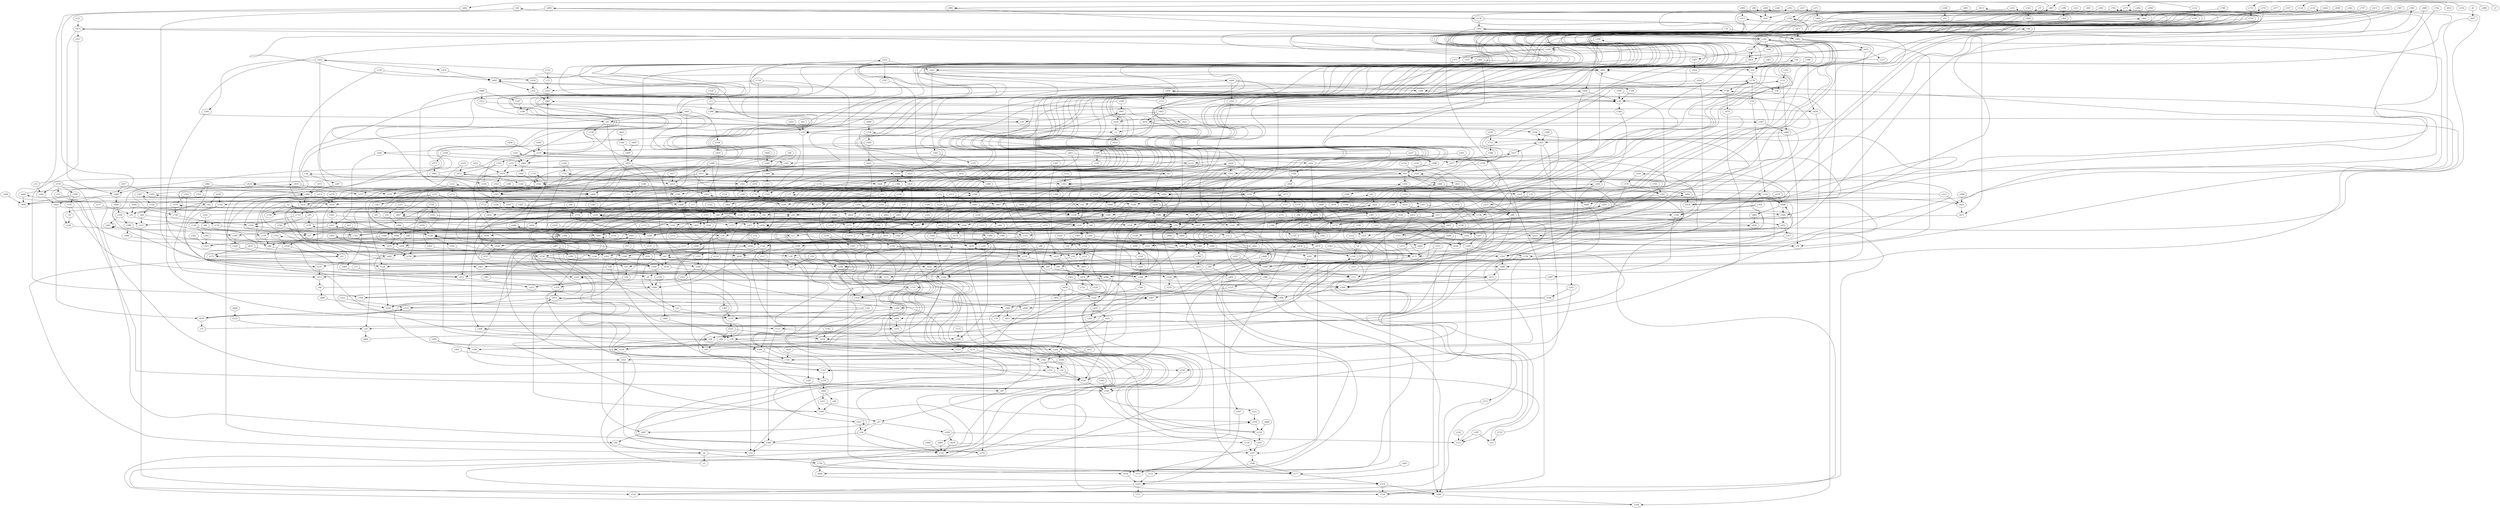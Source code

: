 // Benchmark game 1125 - 750 vertices
// time_bound: 102
// targets: v183
digraph G {
    v0 [name="v0", player=0];
    v1 [name="v1", player=1];
    v2 [name="v2", player=1];
    v3 [name="v3", player=0];
    v4 [name="v4", player=1];
    v5 [name="v5", player=0];
    v6 [name="v6", player=0];
    v7 [name="v7", player=0];
    v8 [name="v8", player=1];
    v9 [name="v9", player=0];
    v10 [name="v10", player=0];
    v11 [name="v11", player=0];
    v12 [name="v12", player=0];
    v13 [name="v13", player=0];
    v14 [name="v14", player=0];
    v15 [name="v15", player=0];
    v16 [name="v16", player=1];
    v17 [name="v17", player=0];
    v18 [name="v18", player=1];
    v19 [name="v19", player=1];
    v20 [name="v20", player=1];
    v21 [name="v21", player=0];
    v22 [name="v22", player=1];
    v23 [name="v23", player=0];
    v24 [name="v24", player=1];
    v25 [name="v25", player=1];
    v26 [name="v26", player=1];
    v27 [name="v27", player=0];
    v28 [name="v28", player=1];
    v29 [name="v29", player=0];
    v30 [name="v30", player=0];
    v31 [name="v31", player=1];
    v32 [name="v32", player=1];
    v33 [name="v33", player=0];
    v34 [name="v34", player=0];
    v35 [name="v35", player=0];
    v36 [name="v36", player=0];
    v37 [name="v37", player=1];
    v38 [name="v38", player=1];
    v39 [name="v39", player=0];
    v40 [name="v40", player=1];
    v41 [name="v41", player=0];
    v42 [name="v42", player=1];
    v43 [name="v43", player=1];
    v44 [name="v44", player=1];
    v45 [name="v45", player=1];
    v46 [name="v46", player=0];
    v47 [name="v47", player=1];
    v48 [name="v48", player=0];
    v49 [name="v49", player=0];
    v50 [name="v50", player=0];
    v51 [name="v51", player=1];
    v52 [name="v52", player=0];
    v53 [name="v53", player=0];
    v54 [name="v54", player=1];
    v55 [name="v55", player=0];
    v56 [name="v56", player=1];
    v57 [name="v57", player=0];
    v58 [name="v58", player=1];
    v59 [name="v59", player=1];
    v60 [name="v60", player=0];
    v61 [name="v61", player=0];
    v62 [name="v62", player=1];
    v63 [name="v63", player=1];
    v64 [name="v64", player=1];
    v65 [name="v65", player=0];
    v66 [name="v66", player=0];
    v67 [name="v67", player=0];
    v68 [name="v68", player=1];
    v69 [name="v69", player=1];
    v70 [name="v70", player=0];
    v71 [name="v71", player=0];
    v72 [name="v72", player=1];
    v73 [name="v73", player=1];
    v74 [name="v74", player=1];
    v75 [name="v75", player=0];
    v76 [name="v76", player=1];
    v77 [name="v77", player=0];
    v78 [name="v78", player=1];
    v79 [name="v79", player=1];
    v80 [name="v80", player=1];
    v81 [name="v81", player=1];
    v82 [name="v82", player=0];
    v83 [name="v83", player=0];
    v84 [name="v84", player=0];
    v85 [name="v85", player=0];
    v86 [name="v86", player=1];
    v87 [name="v87", player=1];
    v88 [name="v88", player=0];
    v89 [name="v89", player=0];
    v90 [name="v90", player=1];
    v91 [name="v91", player=0];
    v92 [name="v92", player=0];
    v93 [name="v93", player=1];
    v94 [name="v94", player=1];
    v95 [name="v95", player=1];
    v96 [name="v96", player=1];
    v97 [name="v97", player=0];
    v98 [name="v98", player=1];
    v99 [name="v99", player=0];
    v100 [name="v100", player=0];
    v101 [name="v101", player=0];
    v102 [name="v102", player=0];
    v103 [name="v103", player=1];
    v104 [name="v104", player=1];
    v105 [name="v105", player=0];
    v106 [name="v106", player=0];
    v107 [name="v107", player=0];
    v108 [name="v108", player=1];
    v109 [name="v109", player=0];
    v110 [name="v110", player=0];
    v111 [name="v111", player=0];
    v112 [name="v112", player=0];
    v113 [name="v113", player=1];
    v114 [name="v114", player=1];
    v115 [name="v115", player=0];
    v116 [name="v116", player=0];
    v117 [name="v117", player=0];
    v118 [name="v118", player=1];
    v119 [name="v119", player=1];
    v120 [name="v120", player=1];
    v121 [name="v121", player=0];
    v122 [name="v122", player=1];
    v123 [name="v123", player=1];
    v124 [name="v124", player=1];
    v125 [name="v125", player=0];
    v126 [name="v126", player=1];
    v127 [name="v127", player=0];
    v128 [name="v128", player=0];
    v129 [name="v129", player=0];
    v130 [name="v130", player=1];
    v131 [name="v131", player=1];
    v132 [name="v132", player=1];
    v133 [name="v133", player=0];
    v134 [name="v134", player=1];
    v135 [name="v135", player=1];
    v136 [name="v136", player=0];
    v137 [name="v137", player=1];
    v138 [name="v138", player=1];
    v139 [name="v139", player=0];
    v140 [name="v140", player=1];
    v141 [name="v141", player=0];
    v142 [name="v142", player=0];
    v143 [name="v143", player=0];
    v144 [name="v144", player=1];
    v145 [name="v145", player=0];
    v146 [name="v146", player=0];
    v147 [name="v147", player=1];
    v148 [name="v148", player=1];
    v149 [name="v149", player=0];
    v150 [name="v150", player=0];
    v151 [name="v151", player=0];
    v152 [name="v152", player=0];
    v153 [name="v153", player=0];
    v154 [name="v154", player=0];
    v155 [name="v155", player=1];
    v156 [name="v156", player=0];
    v157 [name="v157", player=0];
    v158 [name="v158", player=0];
    v159 [name="v159", player=1];
    v160 [name="v160", player=0];
    v161 [name="v161", player=0];
    v162 [name="v162", player=1];
    v163 [name="v163", player=0];
    v164 [name="v164", player=0];
    v165 [name="v165", player=1];
    v166 [name="v166", player=0];
    v167 [name="v167", player=0];
    v168 [name="v168", player=0];
    v169 [name="v169", player=0];
    v170 [name="v170", player=0];
    v171 [name="v171", player=1];
    v172 [name="v172", player=0];
    v173 [name="v173", player=0];
    v174 [name="v174", player=1];
    v175 [name="v175", player=0];
    v176 [name="v176", player=1];
    v177 [name="v177", player=1];
    v178 [name="v178", player=1];
    v179 [name="v179", player=1];
    v180 [name="v180", player=1];
    v181 [name="v181", player=1];
    v182 [name="v182", player=0];
    v183 [name="v183", player=1, target=1];
    v184 [name="v184", player=1];
    v185 [name="v185", player=1];
    v186 [name="v186", player=1];
    v187 [name="v187", player=1];
    v188 [name="v188", player=1];
    v189 [name="v189", player=1];
    v190 [name="v190", player=1];
    v191 [name="v191", player=1];
    v192 [name="v192", player=0];
    v193 [name="v193", player=0];
    v194 [name="v194", player=0];
    v195 [name="v195", player=1];
    v196 [name="v196", player=0];
    v197 [name="v197", player=0];
    v198 [name="v198", player=1];
    v199 [name="v199", player=1];
    v200 [name="v200", player=0];
    v201 [name="v201", player=0];
    v202 [name="v202", player=0];
    v203 [name="v203", player=1];
    v204 [name="v204", player=1];
    v205 [name="v205", player=0];
    v206 [name="v206", player=0];
    v207 [name="v207", player=0];
    v208 [name="v208", player=1];
    v209 [name="v209", player=1];
    v210 [name="v210", player=0];
    v211 [name="v211", player=0];
    v212 [name="v212", player=0];
    v213 [name="v213", player=0];
    v214 [name="v214", player=0];
    v215 [name="v215", player=1];
    v216 [name="v216", player=1];
    v217 [name="v217", player=1];
    v218 [name="v218", player=0];
    v219 [name="v219", player=1];
    v220 [name="v220", player=0];
    v221 [name="v221", player=0];
    v222 [name="v222", player=1];
    v223 [name="v223", player=1];
    v224 [name="v224", player=1];
    v225 [name="v225", player=1];
    v226 [name="v226", player=1];
    v227 [name="v227", player=0];
    v228 [name="v228", player=0];
    v229 [name="v229", player=0];
    v230 [name="v230", player=0];
    v231 [name="v231", player=1];
    v232 [name="v232", player=1];
    v233 [name="v233", player=0];
    v234 [name="v234", player=0];
    v235 [name="v235", player=1];
    v236 [name="v236", player=1];
    v237 [name="v237", player=1];
    v238 [name="v238", player=1];
    v239 [name="v239", player=1];
    v240 [name="v240", player=1];
    v241 [name="v241", player=0];
    v242 [name="v242", player=1];
    v243 [name="v243", player=1];
    v244 [name="v244", player=1];
    v245 [name="v245", player=0];
    v246 [name="v246", player=1];
    v247 [name="v247", player=0];
    v248 [name="v248", player=0];
    v249 [name="v249", player=1];
    v250 [name="v250", player=1];
    v251 [name="v251", player=0];
    v252 [name="v252", player=0];
    v253 [name="v253", player=1];
    v254 [name="v254", player=1];
    v255 [name="v255", player=1];
    v256 [name="v256", player=0];
    v257 [name="v257", player=1];
    v258 [name="v258", player=1];
    v259 [name="v259", player=1];
    v260 [name="v260", player=0];
    v261 [name="v261", player=0];
    v262 [name="v262", player=0];
    v263 [name="v263", player=0];
    v264 [name="v264", player=0];
    v265 [name="v265", player=1];
    v266 [name="v266", player=1];
    v267 [name="v267", player=1];
    v268 [name="v268", player=0];
    v269 [name="v269", player=1];
    v270 [name="v270", player=0];
    v271 [name="v271", player=1];
    v272 [name="v272", player=0];
    v273 [name="v273", player=0];
    v274 [name="v274", player=1];
    v275 [name="v275", player=1];
    v276 [name="v276", player=1];
    v277 [name="v277", player=1];
    v278 [name="v278", player=1];
    v279 [name="v279", player=0];
    v280 [name="v280", player=1];
    v281 [name="v281", player=1];
    v282 [name="v282", player=0];
    v283 [name="v283", player=0];
    v284 [name="v284", player=1];
    v285 [name="v285", player=0];
    v286 [name="v286", player=0];
    v287 [name="v287", player=1];
    v288 [name="v288", player=0];
    v289 [name="v289", player=1];
    v290 [name="v290", player=1];
    v291 [name="v291", player=0];
    v292 [name="v292", player=1];
    v293 [name="v293", player=1];
    v294 [name="v294", player=1];
    v295 [name="v295", player=1];
    v296 [name="v296", player=1];
    v297 [name="v297", player=0];
    v298 [name="v298", player=0];
    v299 [name="v299", player=0];
    v300 [name="v300", player=1];
    v301 [name="v301", player=0];
    v302 [name="v302", player=1];
    v303 [name="v303", player=0];
    v304 [name="v304", player=1];
    v305 [name="v305", player=0];
    v306 [name="v306", player=1];
    v307 [name="v307", player=0];
    v308 [name="v308", player=1];
    v309 [name="v309", player=0];
    v310 [name="v310", player=1];
    v311 [name="v311", player=0];
    v312 [name="v312", player=1];
    v313 [name="v313", player=0];
    v314 [name="v314", player=0];
    v315 [name="v315", player=1];
    v316 [name="v316", player=1];
    v317 [name="v317", player=1];
    v318 [name="v318", player=1];
    v319 [name="v319", player=0];
    v320 [name="v320", player=0];
    v321 [name="v321", player=1];
    v322 [name="v322", player=0];
    v323 [name="v323", player=1];
    v324 [name="v324", player=0];
    v325 [name="v325", player=1];
    v326 [name="v326", player=1];
    v327 [name="v327", player=1];
    v328 [name="v328", player=0];
    v329 [name="v329", player=0];
    v330 [name="v330", player=0];
    v331 [name="v331", player=0];
    v332 [name="v332", player=1];
    v333 [name="v333", player=1];
    v334 [name="v334", player=1];
    v335 [name="v335", player=0];
    v336 [name="v336", player=1];
    v337 [name="v337", player=0];
    v338 [name="v338", player=0];
    v339 [name="v339", player=1];
    v340 [name="v340", player=0];
    v341 [name="v341", player=0];
    v342 [name="v342", player=1];
    v343 [name="v343", player=1];
    v344 [name="v344", player=0];
    v345 [name="v345", player=1];
    v346 [name="v346", player=1];
    v347 [name="v347", player=0];
    v348 [name="v348", player=1];
    v349 [name="v349", player=1];
    v350 [name="v350", player=1];
    v351 [name="v351", player=0];
    v352 [name="v352", player=1];
    v353 [name="v353", player=0];
    v354 [name="v354", player=0];
    v355 [name="v355", player=0];
    v356 [name="v356", player=0];
    v357 [name="v357", player=0];
    v358 [name="v358", player=0];
    v359 [name="v359", player=0];
    v360 [name="v360", player=0];
    v361 [name="v361", player=0];
    v362 [name="v362", player=0];
    v363 [name="v363", player=1];
    v364 [name="v364", player=1];
    v365 [name="v365", player=1];
    v366 [name="v366", player=0];
    v367 [name="v367", player=0];
    v368 [name="v368", player=0];
    v369 [name="v369", player=0];
    v370 [name="v370", player=1];
    v371 [name="v371", player=1];
    v372 [name="v372", player=0];
    v373 [name="v373", player=1];
    v374 [name="v374", player=0];
    v375 [name="v375", player=0];
    v376 [name="v376", player=1];
    v377 [name="v377", player=1];
    v378 [name="v378", player=1];
    v379 [name="v379", player=0];
    v380 [name="v380", player=1];
    v381 [name="v381", player=0];
    v382 [name="v382", player=1];
    v383 [name="v383", player=1];
    v384 [name="v384", player=1];
    v385 [name="v385", player=0];
    v386 [name="v386", player=0];
    v387 [name="v387", player=0];
    v388 [name="v388", player=1];
    v389 [name="v389", player=0];
    v390 [name="v390", player=1];
    v391 [name="v391", player=1];
    v392 [name="v392", player=0];
    v393 [name="v393", player=0];
    v394 [name="v394", player=1];
    v395 [name="v395", player=1];
    v396 [name="v396", player=0];
    v397 [name="v397", player=1];
    v398 [name="v398", player=0];
    v399 [name="v399", player=0];
    v400 [name="v400", player=0];
    v401 [name="v401", player=0];
    v402 [name="v402", player=1];
    v403 [name="v403", player=0];
    v404 [name="v404", player=0];
    v405 [name="v405", player=1];
    v406 [name="v406", player=1];
    v407 [name="v407", player=1];
    v408 [name="v408", player=0];
    v409 [name="v409", player=0];
    v410 [name="v410", player=0];
    v411 [name="v411", player=0];
    v412 [name="v412", player=1];
    v413 [name="v413", player=1];
    v414 [name="v414", player=0];
    v415 [name="v415", player=1];
    v416 [name="v416", player=1];
    v417 [name="v417", player=0];
    v418 [name="v418", player=0];
    v419 [name="v419", player=1];
    v420 [name="v420", player=1];
    v421 [name="v421", player=0];
    v422 [name="v422", player=0];
    v423 [name="v423", player=0];
    v424 [name="v424", player=1];
    v425 [name="v425", player=1];
    v426 [name="v426", player=0];
    v427 [name="v427", player=0];
    v428 [name="v428", player=0];
    v429 [name="v429", player=0];
    v430 [name="v430", player=0];
    v431 [name="v431", player=0];
    v432 [name="v432", player=1];
    v433 [name="v433", player=0];
    v434 [name="v434", player=0];
    v435 [name="v435", player=0];
    v436 [name="v436", player=1];
    v437 [name="v437", player=1];
    v438 [name="v438", player=1];
    v439 [name="v439", player=0];
    v440 [name="v440", player=1];
    v441 [name="v441", player=0];
    v442 [name="v442", player=0];
    v443 [name="v443", player=1];
    v444 [name="v444", player=0];
    v445 [name="v445", player=1];
    v446 [name="v446", player=0];
    v447 [name="v447", player=0];
    v448 [name="v448", player=0];
    v449 [name="v449", player=1];
    v450 [name="v450", player=1];
    v451 [name="v451", player=1];
    v452 [name="v452", player=1];
    v453 [name="v453", player=0];
    v454 [name="v454", player=1];
    v455 [name="v455", player=0];
    v456 [name="v456", player=0];
    v457 [name="v457", player=0];
    v458 [name="v458", player=0];
    v459 [name="v459", player=1];
    v460 [name="v460", player=0];
    v461 [name="v461", player=1];
    v462 [name="v462", player=1];
    v463 [name="v463", player=0];
    v464 [name="v464", player=0];
    v465 [name="v465", player=1];
    v466 [name="v466", player=0];
    v467 [name="v467", player=0];
    v468 [name="v468", player=1];
    v469 [name="v469", player=1];
    v470 [name="v470", player=0];
    v471 [name="v471", player=1];
    v472 [name="v472", player=1];
    v473 [name="v473", player=1];
    v474 [name="v474", player=0];
    v475 [name="v475", player=1];
    v476 [name="v476", player=1];
    v477 [name="v477", player=1];
    v478 [name="v478", player=1];
    v479 [name="v479", player=0];
    v480 [name="v480", player=0];
    v481 [name="v481", player=1];
    v482 [name="v482", player=1];
    v483 [name="v483", player=0];
    v484 [name="v484", player=0];
    v485 [name="v485", player=0];
    v486 [name="v486", player=1];
    v487 [name="v487", player=0];
    v488 [name="v488", player=1];
    v489 [name="v489", player=1];
    v490 [name="v490", player=0];
    v491 [name="v491", player=0];
    v492 [name="v492", player=1];
    v493 [name="v493", player=1];
    v494 [name="v494", player=1];
    v495 [name="v495", player=0];
    v496 [name="v496", player=0];
    v497 [name="v497", player=0];
    v498 [name="v498", player=0];
    v499 [name="v499", player=1];
    v500 [name="v500", player=0];
    v501 [name="v501", player=0];
    v502 [name="v502", player=0];
    v503 [name="v503", player=0];
    v504 [name="v504", player=0];
    v505 [name="v505", player=0];
    v506 [name="v506", player=0];
    v507 [name="v507", player=0];
    v508 [name="v508", player=0];
    v509 [name="v509", player=0];
    v510 [name="v510", player=1];
    v511 [name="v511", player=0];
    v512 [name="v512", player=1];
    v513 [name="v513", player=0];
    v514 [name="v514", player=1];
    v515 [name="v515", player=1];
    v516 [name="v516", player=1];
    v517 [name="v517", player=1];
    v518 [name="v518", player=1];
    v519 [name="v519", player=0];
    v520 [name="v520", player=0];
    v521 [name="v521", player=0];
    v522 [name="v522", player=1];
    v523 [name="v523", player=1];
    v524 [name="v524", player=1];
    v525 [name="v525", player=0];
    v526 [name="v526", player=0];
    v527 [name="v527", player=1];
    v528 [name="v528", player=1];
    v529 [name="v529", player=1];
    v530 [name="v530", player=0];
    v531 [name="v531", player=0];
    v532 [name="v532", player=1];
    v533 [name="v533", player=1];
    v534 [name="v534", player=0];
    v535 [name="v535", player=1];
    v536 [name="v536", player=1];
    v537 [name="v537", player=0];
    v538 [name="v538", player=1];
    v539 [name="v539", player=0];
    v540 [name="v540", player=0];
    v541 [name="v541", player=0];
    v542 [name="v542", player=0];
    v543 [name="v543", player=1];
    v544 [name="v544", player=1];
    v545 [name="v545", player=1];
    v546 [name="v546", player=1];
    v547 [name="v547", player=1];
    v548 [name="v548", player=1];
    v549 [name="v549", player=1];
    v550 [name="v550", player=0];
    v551 [name="v551", player=0];
    v552 [name="v552", player=0];
    v553 [name="v553", player=0];
    v554 [name="v554", player=1];
    v555 [name="v555", player=0];
    v556 [name="v556", player=0];
    v557 [name="v557", player=1];
    v558 [name="v558", player=1];
    v559 [name="v559", player=1];
    v560 [name="v560", player=1];
    v561 [name="v561", player=1];
    v562 [name="v562", player=0];
    v563 [name="v563", player=1];
    v564 [name="v564", player=0];
    v565 [name="v565", player=1];
    v566 [name="v566", player=0];
    v567 [name="v567", player=1];
    v568 [name="v568", player=1];
    v569 [name="v569", player=1];
    v570 [name="v570", player=0];
    v571 [name="v571", player=1];
    v572 [name="v572", player=0];
    v573 [name="v573", player=1];
    v574 [name="v574", player=0];
    v575 [name="v575", player=1];
    v576 [name="v576", player=1];
    v577 [name="v577", player=0];
    v578 [name="v578", player=1];
    v579 [name="v579", player=0];
    v580 [name="v580", player=1];
    v581 [name="v581", player=0];
    v582 [name="v582", player=0];
    v583 [name="v583", player=0];
    v584 [name="v584", player=1];
    v585 [name="v585", player=1];
    v586 [name="v586", player=1];
    v587 [name="v587", player=1];
    v588 [name="v588", player=0];
    v589 [name="v589", player=1];
    v590 [name="v590", player=0];
    v591 [name="v591", player=1];
    v592 [name="v592", player=1];
    v593 [name="v593", player=0];
    v594 [name="v594", player=1];
    v595 [name="v595", player=1];
    v596 [name="v596", player=1];
    v597 [name="v597", player=1];
    v598 [name="v598", player=0];
    v599 [name="v599", player=0];
    v600 [name="v600", player=1];
    v601 [name="v601", player=1];
    v602 [name="v602", player=0];
    v603 [name="v603", player=0];
    v604 [name="v604", player=1];
    v605 [name="v605", player=0];
    v606 [name="v606", player=1];
    v607 [name="v607", player=0];
    v608 [name="v608", player=1];
    v609 [name="v609", player=1];
    v610 [name="v610", player=1];
    v611 [name="v611", player=0];
    v612 [name="v612", player=0];
    v613 [name="v613", player=1];
    v614 [name="v614", player=1];
    v615 [name="v615", player=1];
    v616 [name="v616", player=0];
    v617 [name="v617", player=1];
    v618 [name="v618", player=1];
    v619 [name="v619", player=0];
    v620 [name="v620", player=0];
    v621 [name="v621", player=0];
    v622 [name="v622", player=1];
    v623 [name="v623", player=0];
    v624 [name="v624", player=1];
    v625 [name="v625", player=0];
    v626 [name="v626", player=0];
    v627 [name="v627", player=1];
    v628 [name="v628", player=0];
    v629 [name="v629", player=1];
    v630 [name="v630", player=1];
    v631 [name="v631", player=1];
    v632 [name="v632", player=1];
    v633 [name="v633", player=0];
    v634 [name="v634", player=1];
    v635 [name="v635", player=1];
    v636 [name="v636", player=1];
    v637 [name="v637", player=0];
    v638 [name="v638", player=1];
    v639 [name="v639", player=0];
    v640 [name="v640", player=1];
    v641 [name="v641", player=0];
    v642 [name="v642", player=1];
    v643 [name="v643", player=1];
    v644 [name="v644", player=1];
    v645 [name="v645", player=0];
    v646 [name="v646", player=1];
    v647 [name="v647", player=1];
    v648 [name="v648", player=1];
    v649 [name="v649", player=1];
    v650 [name="v650", player=0];
    v651 [name="v651", player=1];
    v652 [name="v652", player=1];
    v653 [name="v653", player=0];
    v654 [name="v654", player=0];
    v655 [name="v655", player=1];
    v656 [name="v656", player=1];
    v657 [name="v657", player=1];
    v658 [name="v658", player=1];
    v659 [name="v659", player=0];
    v660 [name="v660", player=0];
    v661 [name="v661", player=1];
    v662 [name="v662", player=0];
    v663 [name="v663", player=0];
    v664 [name="v664", player=0];
    v665 [name="v665", player=0];
    v666 [name="v666", player=1];
    v667 [name="v667", player=1];
    v668 [name="v668", player=1];
    v669 [name="v669", player=1];
    v670 [name="v670", player=0];
    v671 [name="v671", player=1];
    v672 [name="v672", player=0];
    v673 [name="v673", player=0];
    v674 [name="v674", player=1];
    v675 [name="v675", player=0];
    v676 [name="v676", player=0];
    v677 [name="v677", player=0];
    v678 [name="v678", player=1];
    v679 [name="v679", player=1];
    v680 [name="v680", player=0];
    v681 [name="v681", player=0];
    v682 [name="v682", player=0];
    v683 [name="v683", player=0];
    v684 [name="v684", player=0];
    v685 [name="v685", player=0];
    v686 [name="v686", player=1];
    v687 [name="v687", player=0];
    v688 [name="v688", player=0];
    v689 [name="v689", player=1];
    v690 [name="v690", player=0];
    v691 [name="v691", player=0];
    v692 [name="v692", player=0];
    v693 [name="v693", player=1];
    v694 [name="v694", player=1];
    v695 [name="v695", player=1];
    v696 [name="v696", player=1];
    v697 [name="v697", player=1];
    v698 [name="v698", player=1];
    v699 [name="v699", player=1];
    v700 [name="v700", player=1];
    v701 [name="v701", player=0];
    v702 [name="v702", player=0];
    v703 [name="v703", player=1];
    v704 [name="v704", player=1];
    v705 [name="v705", player=0];
    v706 [name="v706", player=1];
    v707 [name="v707", player=1];
    v708 [name="v708", player=0];
    v709 [name="v709", player=1];
    v710 [name="v710", player=0];
    v711 [name="v711", player=0];
    v712 [name="v712", player=1];
    v713 [name="v713", player=1];
    v714 [name="v714", player=0];
    v715 [name="v715", player=0];
    v716 [name="v716", player=1];
    v717 [name="v717", player=0];
    v718 [name="v718", player=0];
    v719 [name="v719", player=1];
    v720 [name="v720", player=1];
    v721 [name="v721", player=0];
    v722 [name="v722", player=0];
    v723 [name="v723", player=1];
    v724 [name="v724", player=0];
    v725 [name="v725", player=1];
    v726 [name="v726", player=0];
    v727 [name="v727", player=1];
    v728 [name="v728", player=0];
    v729 [name="v729", player=0];
    v730 [name="v730", player=1];
    v731 [name="v731", player=1];
    v732 [name="v732", player=1];
    v733 [name="v733", player=1];
    v734 [name="v734", player=1];
    v735 [name="v735", player=1];
    v736 [name="v736", player=0];
    v737 [name="v737", player=0];
    v738 [name="v738", player=1];
    v739 [name="v739", player=1];
    v740 [name="v740", player=0];
    v741 [name="v741", player=0];
    v742 [name="v742", player=1];
    v743 [name="v743", player=0];
    v744 [name="v744", player=0];
    v745 [name="v745", player=1];
    v746 [name="v746", player=1];
    v747 [name="v747", player=1];
    v748 [name="v748", player=0];
    v749 [name="v749", player=1];

    v0 -> v5;
    v1 -> v472 [constraint="t >= 3"];
    v2 -> v724;
    v3 -> v414;
    v4 -> v338;
    v5 -> v56 [constraint="t mod 3 == 0"];
    v6 -> v437;
    v7 -> v114 [constraint="t mod 3 == 2"];
    v8 -> v508;
    v9 -> v234;
    v10 -> v664;
    v11 -> v521 [constraint="t >= 4"];
    v12 -> v510;
    v13 -> v457;
    v14 -> v700 [constraint="t >= 1"];
    v15 -> v54 [constraint="t mod 5 == 2"];
    v16 -> v208 [constraint="t >= 4"];
    v17 -> v89;
    v18 -> v547;
    v19 -> v193;
    v20 -> v178;
    v21 -> v26;
    v22 -> v112 [constraint="t mod 5 == 3"];
    v23 -> v309 [constraint="t >= 2"];
    v24 -> v459 [constraint="t >= 2"];
    v25 -> v442;
    v26 -> v318;
    v27 -> v628;
    v28 -> v211;
    v29 -> v145;
    v30 -> v244;
    v31 -> v227 [constraint="t < 15"];
    v32 -> v206 [constraint="t < 10"];
    v33 -> v605 [constraint="t < 15"];
    v34 -> v30;
    v35 -> v182 [constraint="t >= 5"];
    v36 -> v490;
    v37 -> v472 [constraint="t < 11"];
    v38 -> v287;
    v39 -> v60;
    v40 -> v569;
    v41 -> v0 [constraint="t >= 2"];
    v42 -> v324;
    v43 -> v269;
    v44 -> v743 [constraint="t mod 2 == 0"];
    v45 -> v117 [constraint="t < 11"];
    v46 -> v745 [constraint="t < 11"];
    v47 -> v426;
    v48 -> v226;
    v49 -> v599;
    v50 -> v35;
    v51 -> v181;
    v52 -> v594;
    v53 -> v264 [constraint="t >= 4"];
    v54 -> v97 [constraint="t >= 4"];
    v55 -> v298;
    v56 -> v20;
    v57 -> v534;
    v58 -> v260;
    v59 -> v126;
    v60 -> v390;
    v61 -> v407 [constraint="t < 15"];
    v62 -> v363;
    v63 -> v57;
    v64 -> v558;
    v65 -> v460;
    v66 -> v129 [constraint="t >= 2"];
    v67 -> v187 [constraint="t < 8"];
    v68 -> v171;
    v69 -> v656;
    v70 -> v177;
    v71 -> v8;
    v72 -> v281;
    v73 -> v243;
    v74 -> v693;
    v75 -> v374 [constraint="t mod 5 == 2"];
    v76 -> v286 [constraint="t < 5"];
    v77 -> v401;
    v78 -> v113;
    v79 -> v300 [constraint="t >= 1"];
    v80 -> v159;
    v81 -> v727;
    v82 -> v234 [constraint="t >= 2"];
    v83 -> v35;
    v84 -> v0;
    v85 -> v674;
    v86 -> v743 [constraint="t < 9"];
    v87 -> v278 [constraint="t >= 2"];
    v88 -> v421 [constraint="t >= 3"];
    v89 -> v218;
    v90 -> v724 [constraint="t >= 4"];
    v91 -> v622;
    v92 -> v328 [constraint="t >= 3"];
    v93 -> v220 [constraint="t < 8"];
    v94 -> v93;
    v95 -> v740;
    v96 -> v692 [constraint="t < 5"];
    v97 -> v47;
    v98 -> v672 [constraint="t mod 4 == 0"];
    v99 -> v18 [constraint="t >= 1"];
    v100 -> v264 [constraint="t mod 5 == 1"];
    v101 -> v359 [constraint="t mod 4 == 3"];
    v102 -> v239;
    v103 -> v598;
    v104 -> v485;
    v105 -> v31;
    v106 -> v92;
    v107 -> v618;
    v108 -> v479;
    v109 -> v329;
    v110 -> v626 [constraint="t < 7"];
    v111 -> v250 [constraint="t mod 5 == 4"];
    v112 -> v667;
    v113 -> v144;
    v114 -> v696 [constraint="t >= 1"];
    v115 -> v256;
    v116 -> v551;
    v117 -> v367 [constraint="t < 13"];
    v118 -> v465;
    v119 -> v167;
    v120 -> v286;
    v121 -> v673;
    v122 -> v375 [constraint="t >= 2"];
    v123 -> v165 [constraint="t >= 4"];
    v124 -> v370 [constraint="t < 11"];
    v125 -> v567;
    v126 -> v251 [constraint="t < 10"];
    v127 -> v101;
    v128 -> v555;
    v129 -> v96;
    v130 -> v492;
    v131 -> v91 [constraint="t mod 5 == 1"];
    v132 -> v470 [constraint="t mod 4 == 3"];
    v133 -> v240;
    v134 -> v671;
    v135 -> v542;
    v136 -> v572;
    v137 -> v31;
    v138 -> v727;
    v139 -> v115;
    v140 -> v714 [constraint="t >= 5"];
    v141 -> v27;
    v142 -> v151;
    v143 -> v465;
    v144 -> v123;
    v145 -> v379 [constraint="t mod 5 == 1"];
    v146 -> v396 [constraint="t >= 2"];
    v147 -> v9;
    v148 -> v616;
    v149 -> v511;
    v150 -> v715 [constraint="t mod 5 == 4"];
    v151 -> v542 [constraint="t mod 3 == 1"];
    v152 -> v363;
    v153 -> v281 [constraint="t < 15"];
    v154 -> v405 [constraint="t < 12"];
    v155 -> v72;
    v156 -> v440 [constraint="t < 12"];
    v157 -> v556;
    v158 -> v252;
    v159 -> v248 [constraint="t mod 3 == 2"];
    v160 -> v658;
    v161 -> v179;
    v162 -> v209;
    v163 -> v211;
    v164 -> v61;
    v165 -> v464 [constraint="t < 7"];
    v166 -> v633 [constraint="t >= 3"];
    v167 -> v540;
    v168 -> v37 [constraint="t mod 5 == 3"];
    v169 -> v371;
    v170 -> v705;
    v171 -> v366;
    v172 -> v144;
    v173 -> v268;
    v174 -> v77;
    v175 -> v579;
    v176 -> v698 [constraint="t >= 2"];
    v177 -> v409 [constraint="t mod 3 == 1"];
    v178 -> v19;
    v179 -> v347;
    v180 -> v45;
    v181 -> v500 [constraint="t >= 5"];
    v182 -> v465;
    v183 -> v333 [constraint="t < 10"];
    v184 -> v655;
    v185 -> v599;
    v186 -> v574 [constraint="t mod 5 == 0"];
    v187 -> v466;
    v188 -> v413;
    v189 -> v613 [constraint="t mod 4 == 3"];
    v190 -> v154 [constraint="t mod 2 == 0"];
    v191 -> v135 [constraint="t >= 1"];
    v192 -> v153;
    v193 -> v698;
    v194 -> v334;
    v195 -> v712;
    v196 -> v497 [constraint="t < 14"];
    v197 -> v180;
    v198 -> v552;
    v199 -> v224 [constraint="t < 15"];
    v200 -> v193 [constraint="t mod 4 == 0"];
    v201 -> v196;
    v202 -> v647;
    v203 -> v133 [constraint="t mod 5 == 2"];
    v204 -> v661 [constraint="t < 12"];
    v205 -> v31 [constraint="t mod 5 == 2"];
    v206 -> v559 [constraint="t mod 4 == 0"];
    v207 -> v4;
    v208 -> v131;
    v209 -> v429 [constraint="t >= 3"];
    v210 -> v189 [constraint="t < 7"];
    v211 -> v46;
    v212 -> v4;
    v213 -> v123;
    v214 -> v21;
    v215 -> v68;
    v216 -> v68;
    v217 -> v169 [constraint="t < 14"];
    v218 -> v118 [constraint="t mod 4 == 1"];
    v219 -> v10;
    v220 -> v265 [constraint="t < 5"];
    v221 -> v227 [constraint="t < 6"];
    v222 -> v581 [constraint="t >= 2"];
    v223 -> v39;
    v224 -> v650;
    v225 -> v99;
    v226 -> v616;
    v227 -> v199;
    v228 -> v301;
    v229 -> v693 [constraint="t mod 4 == 2"];
    v230 -> v8;
    v231 -> v211;
    v232 -> v605;
    v233 -> v289 [constraint="t >= 5"];
    v234 -> v109;
    v235 -> v392;
    v236 -> v409 [constraint="t < 8"];
    v237 -> v419 [constraint="t mod 3 == 0"];
    v238 -> v451 [constraint="t >= 1"];
    v239 -> v645 [constraint="t < 7"];
    v240 -> v532;
    v241 -> v144;
    v242 -> v148 [constraint="t >= 3"];
    v243 -> v687;
    v244 -> v248;
    v245 -> v708 [constraint="t mod 2 == 0"];
    v246 -> v119 [constraint="t >= 2"];
    v247 -> v151;
    v248 -> v519;
    v249 -> v235;
    v250 -> v657;
    v251 -> v435 [constraint="t < 15"];
    v252 -> v166;
    v253 -> v728 [constraint="t mod 2 == 0"];
    v254 -> v240;
    v255 -> v35 [constraint="t >= 2"];
    v256 -> v413;
    v257 -> v161 [constraint="t >= 2"];
    v258 -> v348 [constraint="t mod 4 == 3"];
    v259 -> v692 [constraint="t < 6"];
    v260 -> v567 [constraint="t >= 2"];
    v261 -> v115;
    v262 -> v113;
    v263 -> v262;
    v264 -> v201;
    v265 -> v223 [constraint="t >= 4"];
    v266 -> v462;
    v267 -> v246;
    v268 -> v246;
    v269 -> v42;
    v270 -> v526 [constraint="t >= 5"];
    v271 -> v165;
    v272 -> v126;
    v273 -> v442;
    v274 -> v208;
    v275 -> v171;
    v276 -> v450 [constraint="t mod 2 == 1"];
    v277 -> v662;
    v278 -> v154;
    v279 -> v629;
    v280 -> v697 [constraint="t < 7"];
    v281 -> v158;
    v282 -> v305;
    v283 -> v555;
    v284 -> v599 [constraint="t >= 4"];
    v285 -> v704 [constraint="t < 5"];
    v286 -> v235;
    v287 -> v486;
    v288 -> v111;
    v289 -> v434 [constraint="t mod 4 == 0"];
    v290 -> v706;
    v291 -> v499;
    v292 -> v477 [constraint="t >= 1"];
    v293 -> v738;
    v294 -> v301;
    v295 -> v151 [constraint="t mod 4 == 2"];
    v296 -> v362;
    v297 -> v65;
    v298 -> v554;
    v299 -> v471;
    v300 -> v24 [constraint="t < 7"];
    v301 -> v600;
    v302 -> v667 [constraint="t < 12"];
    v303 -> v304;
    v304 -> v309;
    v305 -> v204;
    v306 -> v476;
    v307 -> v610;
    v308 -> v264;
    v309 -> v604 [constraint="t < 14"];
    v310 -> v367 [constraint="t mod 5 == 3"];
    v311 -> v36;
    v312 -> v253;
    v313 -> v443 [constraint="t >= 1"];
    v314 -> v520;
    v315 -> v345 [constraint="t < 5"];
    v316 -> v250;
    v317 -> v683 [constraint="t mod 2 == 1"];
    v318 -> v354 [constraint="t mod 4 == 3"];
    v319 -> v492;
    v320 -> v436;
    v321 -> v159;
    v322 -> v143 [constraint="t >= 4"];
    v323 -> v338 [constraint="t < 6"];
    v324 -> v177 [constraint="t < 15"];
    v325 -> v35;
    v326 -> v105 [constraint="t < 15"];
    v327 -> v38 [constraint="t >= 5"];
    v328 -> v641;
    v329 -> v644 [constraint="t >= 2"];
    v330 -> v588;
    v331 -> v673 [constraint="t < 15"];
    v332 -> v612;
    v333 -> v547;
    v334 -> v383 [constraint="t >= 5"];
    v335 -> v575;
    v336 -> v89;
    v337 -> v681;
    v338 -> v272 [constraint="t mod 3 == 0"];
    v339 -> v441;
    v340 -> v523;
    v341 -> v415 [constraint="t < 13"];
    v342 -> v725;
    v343 -> v666;
    v344 -> v268;
    v345 -> v730 [constraint="t >= 2"];
    v346 -> v657;
    v347 -> v423;
    v348 -> v523;
    v349 -> v406;
    v350 -> v374 [constraint="t >= 3"];
    v351 -> v456 [constraint="t mod 5 == 3"];
    v352 -> v712 [constraint="t mod 4 == 2"];
    v353 -> v595 [constraint="t >= 2"];
    v354 -> v103;
    v355 -> v301 [constraint="t >= 2"];
    v356 -> v127 [constraint="t < 6"];
    v357 -> v94 [constraint="t >= 1"];
    v358 -> v128 [constraint="t < 14"];
    v359 -> v378;
    v360 -> v723;
    v361 -> v321;
    v362 -> v228 [constraint="t mod 3 == 0"];
    v363 -> v394;
    v364 -> v589;
    v365 -> v510;
    v366 -> v746 [constraint="t < 5"];
    v367 -> v413;
    v368 -> v502;
    v369 -> v350;
    v370 -> v431 [constraint="t >= 3"];
    v371 -> v518 [constraint="t mod 3 == 2"];
    v372 -> v735 [constraint="t < 15"];
    v373 -> v726;
    v374 -> v739;
    v375 -> v636 [constraint="t < 5"];
    v376 -> v85;
    v377 -> v733 [constraint="t >= 5"];
    v378 -> v508;
    v379 -> v468;
    v380 -> v700;
    v381 -> v539;
    v382 -> v250;
    v383 -> v24;
    v384 -> v706;
    v385 -> v508;
    v386 -> v628;
    v387 -> v178 [constraint="t < 13"];
    v388 -> v687 [constraint="t mod 2 == 1"];
    v389 -> v305 [constraint="t < 14"];
    v390 -> v30 [constraint="t mod 3 == 2"];
    v391 -> v523;
    v392 -> v350;
    v393 -> v146;
    v394 -> v419 [constraint="t < 11"];
    v395 -> v551;
    v396 -> v366 [constraint="t < 5"];
    v397 -> v240;
    v398 -> v20;
    v399 -> v630;
    v400 -> v183;
    v401 -> v365;
    v402 -> v82 [constraint="t mod 5 == 4"];
    v403 -> v667;
    v404 -> v569;
    v405 -> v533;
    v406 -> v486 [constraint="t < 6"];
    v407 -> v430;
    v408 -> v462;
    v409 -> v134;
    v410 -> v276;
    v411 -> v680 [constraint="t mod 4 == 0"];
    v412 -> v576;
    v413 -> v298;
    v414 -> v29;
    v415 -> v484;
    v416 -> v505 [constraint="t < 13"];
    v417 -> v210;
    v418 -> v228 [constraint="t >= 4"];
    v419 -> v684;
    v420 -> v497;
    v421 -> v3;
    v422 -> v675;
    v423 -> v671;
    v424 -> v371 [constraint="t >= 3"];
    v425 -> v303;
    v426 -> v619;
    v427 -> v536;
    v428 -> v43;
    v429 -> v501;
    v430 -> v3;
    v431 -> v670 [constraint="t >= 1"];
    v432 -> v622 [constraint="t >= 4"];
    v433 -> v532;
    v434 -> v338;
    v435 -> v175;
    v436 -> v76 [constraint="t mod 3 == 1"];
    v437 -> v215 [constraint="t mod 4 == 3"];
    v438 -> v537;
    v439 -> v82;
    v440 -> v668 [constraint="t mod 5 == 1"];
    v441 -> v526;
    v442 -> v376;
    v443 -> v342;
    v444 -> v743;
    v445 -> v100;
    v446 -> v519;
    v447 -> v492 [constraint="t < 6"];
    v448 -> v18;
    v449 -> v650;
    v450 -> v30;
    v451 -> v44;
    v452 -> v309 [constraint="t < 14"];
    v453 -> v418 [constraint="t < 9"];
    v454 -> v469;
    v455 -> v265;
    v456 -> v533;
    v457 -> v680;
    v458 -> v118;
    v459 -> v146 [constraint="t >= 5"];
    v460 -> v23 [constraint="t mod 2 == 1"];
    v461 -> v697 [constraint="t mod 5 == 2"];
    v462 -> v625 [constraint="t mod 4 == 0"];
    v463 -> v50;
    v464 -> v431;
    v465 -> v560;
    v466 -> v301;
    v467 -> v20;
    v468 -> v233;
    v469 -> v388;
    v470 -> v59;
    v471 -> v253;
    v472 -> v304;
    v473 -> v486;
    v474 -> v686;
    v475 -> v738;
    v476 -> v732 [constraint="t < 10"];
    v477 -> v433;
    v478 -> v561 [constraint="t < 8"];
    v479 -> v563;
    v480 -> v58;
    v481 -> v347 [constraint="t < 12"];
    v482 -> v231;
    v483 -> v705 [constraint="t mod 4 == 3"];
    v484 -> v510;
    v485 -> v308 [constraint="t >= 1"];
    v486 -> v364 [constraint="t >= 3"];
    v487 -> v81;
    v488 -> v423;
    v489 -> v418 [constraint="t >= 4"];
    v490 -> v429 [constraint="t mod 3 == 0"];
    v491 -> v177;
    v492 -> v372 [constraint="t < 15"];
    v493 -> v240 [constraint="t >= 2"];
    v494 -> v533;
    v495 -> v118;
    v496 -> v226;
    v497 -> v259;
    v498 -> v501;
    v499 -> v111;
    v500 -> v403;
    v501 -> v390;
    v502 -> v72;
    v503 -> v566;
    v504 -> v78;
    v505 -> v167;
    v506 -> v406;
    v507 -> v2 [constraint="t < 5"];
    v508 -> v356;
    v509 -> v101;
    v510 -> v153 [constraint="t >= 3"];
    v511 -> v363 [constraint="t mod 4 == 1"];
    v512 -> v568 [constraint="t < 7"];
    v513 -> v663;
    v514 -> v289;
    v515 -> v171;
    v516 -> v401;
    v517 -> v355 [constraint="t >= 3"];
    v518 -> v70;
    v519 -> v348 [constraint="t < 5"];
    v520 -> v615;
    v521 -> v278;
    v522 -> v416;
    v523 -> v538 [constraint="t >= 5"];
    v524 -> v305 [constraint="t >= 2"];
    v525 -> v446 [constraint="t < 9"];
    v526 -> v693 [constraint="t < 10"];
    v527 -> v563 [constraint="t >= 5"];
    v528 -> v11;
    v529 -> v284;
    v530 -> v254;
    v531 -> v61 [constraint="t < 11"];
    v532 -> v33 [constraint="t < 7"];
    v533 -> v156;
    v534 -> v99;
    v535 -> v438;
    v536 -> v62;
    v537 -> v324 [constraint="t mod 5 == 1"];
    v538 -> v520 [constraint="t mod 5 == 0"];
    v539 -> v384;
    v540 -> v177;
    v541 -> v749;
    v542 -> v203;
    v543 -> v514 [constraint="t >= 4"];
    v544 -> v651 [constraint="t mod 5 == 1"];
    v545 -> v710 [constraint="t mod 5 == 3"];
    v546 -> v529;
    v547 -> v146;
    v548 -> v677;
    v549 -> v111 [constraint="t >= 1"];
    v550 -> v607 [constraint="t mod 5 == 0"];
    v551 -> v53;
    v552 -> v206 [constraint="t >= 3"];
    v553 -> v459;
    v554 -> v255;
    v555 -> v681 [constraint="t < 9"];
    v556 -> v208;
    v557 -> v590 [constraint="t < 6"];
    v558 -> v494;
    v559 -> v352;
    v560 -> v542;
    v561 -> v462 [constraint="t < 15"];
    v562 -> v293 [constraint="t >= 4"];
    v563 -> v17;
    v564 -> v20;
    v565 -> v500;
    v566 -> v472;
    v567 -> v504;
    v568 -> v539 [constraint="t mod 3 == 0"];
    v569 -> v360;
    v570 -> v42 [constraint="t mod 3 == 0"];
    v571 -> v321 [constraint="t < 5"];
    v572 -> v289;
    v573 -> v461;
    v574 -> v88 [constraint="t mod 3 == 1"];
    v575 -> v590 [constraint="t >= 5"];
    v576 -> v361;
    v577 -> v359 [constraint="t < 7"];
    v578 -> v568;
    v579 -> v132 [constraint="t mod 2 == 0"];
    v580 -> v30;
    v581 -> v124;
    v582 -> v322;
    v583 -> v171;
    v584 -> v241;
    v585 -> v118;
    v586 -> v350 [constraint="t >= 4"];
    v587 -> v24 [constraint="t < 13"];
    v588 -> v183;
    v589 -> v165 [constraint="t mod 5 == 0"];
    v590 -> v284;
    v591 -> v493;
    v592 -> v331 [constraint="t < 6"];
    v593 -> v104;
    v594 -> v48;
    v595 -> v42;
    v596 -> v67 [constraint="t < 13"];
    v597 -> v304;
    v598 -> v286;
    v599 -> v415;
    v600 -> v136;
    v601 -> v315;
    v602 -> v282 [constraint="t mod 4 == 2"];
    v603 -> v544;
    v604 -> v637 [constraint="t < 9"];
    v605 -> v674;
    v606 -> v219;
    v607 -> v403;
    v608 -> v330;
    v609 -> v503;
    v610 -> v375 [constraint="t < 14"];
    v611 -> v356;
    v612 -> v77 [constraint="t < 12"];
    v613 -> v202 [constraint="t mod 2 == 0"];
    v614 -> v389 [constraint="t < 13"];
    v615 -> v399 [constraint="t >= 1"];
    v616 -> v1;
    v617 -> v285;
    v618 -> v107;
    v619 -> v167;
    v620 -> v316 [constraint="t < 6"];
    v621 -> v10;
    v622 -> v375 [constraint="t >= 1"];
    v623 -> v156;
    v624 -> v646;
    v625 -> v33;
    v626 -> v595 [constraint="t >= 2"];
    v627 -> v70 [constraint="t < 9"];
    v628 -> v202;
    v629 -> v574;
    v630 -> v570;
    v631 -> v305 [constraint="t < 7"];
    v632 -> v380;
    v633 -> v217;
    v634 -> v732;
    v635 -> v435;
    v636 -> v300;
    v637 -> v223 [constraint="t < 9"];
    v638 -> v607 [constraint="t >= 5"];
    v639 -> v348;
    v640 -> v500;
    v641 -> v526 [constraint="t mod 4 == 3"];
    v642 -> v501;
    v643 -> v27;
    v644 -> v410 [constraint="t mod 3 == 0"];
    v645 -> v45;
    v646 -> v176;
    v647 -> v84;
    v648 -> v70;
    v649 -> v653 [constraint="t mod 3 == 2"];
    v650 -> v70;
    v651 -> v630 [constraint="t mod 2 == 0"];
    v652 -> v707 [constraint="t mod 2 == 0"];
    v653 -> v612;
    v654 -> v580;
    v655 -> v726;
    v656 -> v494;
    v657 -> v592;
    v658 -> v328;
    v659 -> v452;
    v660 -> v259;
    v661 -> v661 [constraint="t mod 3 == 1"];
    v662 -> v433 [constraint="t >= 2"];
    v663 -> v339;
    v664 -> v285 [constraint="t mod 2 == 1"];
    v665 -> v291;
    v666 -> v225 [constraint="t mod 5 == 1"];
    v667 -> v667;
    v668 -> v178 [constraint="t >= 3"];
    v669 -> v728;
    v670 -> v323 [constraint="t >= 4"];
    v671 -> v555 [constraint="t mod 3 == 0"];
    v672 -> v140;
    v673 -> v662;
    v674 -> v721;
    v675 -> v166;
    v676 -> v406 [constraint="t < 6"];
    v677 -> v427 [constraint="t >= 1"];
    v678 -> v576;
    v679 -> v471;
    v680 -> v369;
    v681 -> v492;
    v682 -> v231;
    v683 -> v743;
    v684 -> v493;
    v685 -> v626;
    v686 -> v558 [constraint="t < 10"];
    v687 -> v180;
    v688 -> v197;
    v689 -> v154;
    v690 -> v547;
    v691 -> v576 [constraint="t mod 5 == 2"];
    v692 -> v418;
    v693 -> v657;
    v694 -> v31;
    v695 -> v90 [constraint="t < 10"];
    v696 -> v225;
    v697 -> v402 [constraint="t mod 4 == 1"];
    v698 -> v300;
    v699 -> v518;
    v700 -> v556 [constraint="t < 13"];
    v701 -> v347;
    v702 -> v432 [constraint="t < 5"];
    v703 -> v672;
    v704 -> v162 [constraint="t < 11"];
    v705 -> v10;
    v706 -> v268;
    v707 -> v379;
    v708 -> v30;
    v709 -> v320;
    v710 -> v232 [constraint="t mod 2 == 0"];
    v711 -> v602 [constraint="t >= 3"];
    v712 -> v548;
    v713 -> v81;
    v714 -> v313 [constraint="t < 8"];
    v715 -> v310;
    v716 -> v324;
    v717 -> v42;
    v718 -> v243;
    v719 -> v602 [constraint="t < 11"];
    v720 -> v360 [constraint="t mod 4 == 1"];
    v721 -> v567;
    v722 -> v707 [constraint="t mod 2 == 0"];
    v723 -> v344;
    v724 -> v95 [constraint="t < 7"];
    v725 -> v166;
    v726 -> v517;
    v727 -> v36;
    v728 -> v585;
    v729 -> v593;
    v730 -> v687;
    v731 -> v652 [constraint="t mod 3 == 2"];
    v732 -> v372;
    v733 -> v558;
    v734 -> v263 [constraint="t mod 5 == 4"];
    v735 -> v208;
    v736 -> v668;
    v737 -> v665 [constraint="t < 13"];
    v738 -> v457;
    v739 -> v170;
    v740 -> v57;
    v741 -> v416;
    v742 -> v476 [constraint="t mod 5 == 4"];
    v743 -> v278 [constraint="t mod 5 == 4"];
    v744 -> v597;
    v745 -> v534;
    v746 -> v474;
    v747 -> v657;
    v748 -> v746 [constraint="t >= 3"];
    v749 -> v146;
    v396 -> v50;
    v89 -> v117;
    v351 -> v630;
    v682 -> v486;
    v238 -> v21;
    v328 -> v657;
    v64 -> v433;
    v70 -> v207;
    v252 -> v397;
    v453 -> v205;
    v367 -> v68;
    v415 -> v323;
    v153 -> v34;
    v666 -> v90;
    v61 -> v679;
    v305 -> v107;
    v386 -> v482;
    v392 -> v714;
    v55 -> v1;
    v570 -> v85;
    v463 -> v676;
    v33 -> v236;
    v290 -> v276;
    v650 -> v12;
    v194 -> v372;
    v303 -> v659;
    v153 -> v466;
    v598 -> v89;
    v398 -> v636;
    v210 -> v563;
    v248 -> v350;
    v39 -> v185;
    v419 -> v575;
    v330 -> v661;
    v368 -> v184;
    v599 -> v47;
    v174 -> v700;
    v338 -> v631;
    v648 -> v387;
    v259 -> v696;
    v354 -> v306;
    v30 -> v744;
    v230 -> v630;
    v585 -> v642;
    v174 -> v53;
    v44 -> v568;
    v486 -> v431;
    v45 -> v139;
    v598 -> v500;
    v659 -> v260;
    v118 -> v205;
    v305 -> v596;
    v578 -> v16;
    v642 -> v592;
    v190 -> v207;
    v308 -> v169;
    v103 -> v625;
    v117 -> v156;
    v443 -> v609;
    v237 -> v498;
    v183 -> v674;
    v199 -> v146;
    v382 -> v710;
    v469 -> v60;
    v608 -> v433;
    v129 -> v340;
    v261 -> v720;
    v361 -> v257;
    v199 -> v136;
    v194 -> v643;
    v302 -> v744;
    v563 -> v235;
    v15 -> v591;
    v552 -> v208;
    v267 -> v295;
    v118 -> v703;
    v182 -> v321;
    v130 -> v431;
    v155 -> v61;
    v387 -> v235;
    v134 -> v282;
    v166 -> v416;
    v497 -> v51;
    v466 -> v76;
    v440 -> v386;
    v656 -> v535;
    v522 -> v58;
    v731 -> v463;
    v586 -> v637;
    v289 -> v204;
    v478 -> v698;
    v326 -> v735;
    v282 -> v218;
    v338 -> v62;
    v640 -> v744;
    v717 -> v711;
    v524 -> v24;
    v601 -> v208;
    v713 -> v432;
    v633 -> v618;
    v213 -> v595;
    v301 -> v427;
    v627 -> v541;
    v23 -> v547;
    v663 -> v13;
    v28 -> v707;
    v222 -> v323;
    v2 -> v238;
    v113 -> v568;
    v213 -> v607;
    v158 -> v298;
    v58 -> v589;
    v29 -> v454;
    v601 -> v275;
    v131 -> v471;
    v436 -> v562;
    v590 -> v312;
    v175 -> v351;
    v42 -> v457;
    v641 -> v425;
    v464 -> v382;
    v32 -> v149;
    v105 -> v220;
    v206 -> v101;
    v609 -> v730;
    v115 -> v62;
    v96 -> v482;
    v11 -> v396;
    v729 -> v156;
    v279 -> v98;
    v578 -> v506;
    v244 -> v430;
    v103 -> v207;
    v506 -> v147;
    v124 -> v64;
    v541 -> v333;
    v633 -> v566;
    v684 -> v608;
    v616 -> v508;
    v131 -> v61;
    v329 -> v41;
    v700 -> v663;
    v169 -> v337;
    v646 -> v270;
    v588 -> v496;
    v648 -> v743;
    v67 -> v428;
    v461 -> v168;
    v619 -> v743;
    v237 -> v677;
    v328 -> v487;
    v675 -> v363;
    v530 -> v574;
    v148 -> v298;
    v47 -> v44;
    v203 -> v713;
    v129 -> v36;
    v347 -> v600;
    v623 -> v272;
    v714 -> v232;
    v224 -> v443;
    v673 -> v684;
    v66 -> v383;
    v670 -> v75;
    v14 -> v628;
    v540 -> v511;
    v698 -> v685;
    v653 -> v317;
    v518 -> v66;
    v428 -> v604;
    v492 -> v352;
    v455 -> v621;
    v413 -> v601;
    v454 -> v160;
    v246 -> v28;
    v561 -> v87;
    v297 -> v366;
    v240 -> v571;
    v729 -> v109;
    v2 -> v733;
    v475 -> v554;
    v688 -> v25;
    v568 -> v270;
    v140 -> v464;
    v659 -> v529;
    v582 -> v283;
    v615 -> v604;
    v2 -> v41;
    v450 -> v731;
    v159 -> v96;
    v193 -> v25;
    v46 -> v660;
    v594 -> v526;
    v235 -> v57;
    v288 -> v24;
    v35 -> v344;
    v645 -> v464;
    v292 -> v183;
    v620 -> v730;
    v544 -> v449;
    v451 -> v451;
    v213 -> v126;
    v334 -> v624;
    v286 -> v155;
    v447 -> v390;
    v477 -> v717;
    v249 -> v407;
    v227 -> v638;
    v650 -> v208;
    v149 -> v304;
    v650 -> v675;
    v621 -> v547;
    v61 -> v602;
    v378 -> v480;
    v181 -> v679;
    v241 -> v425;
    v0 -> v736;
    v514 -> v720;
    v107 -> v307;
    v703 -> v705;
    v154 -> v505;
    v178 -> v746;
    v141 -> v359;
    v628 -> v104;
    v136 -> v85;
    v179 -> v692;
    v42 -> v589;
    v213 -> v561;
    v501 -> v162;
    v260 -> v720;
    v239 -> v141;
    v644 -> v406;
    v250 -> v141;
    v202 -> v359;
    v622 -> v13;
    v456 -> v364;
    v676 -> v257;
    v196 -> v484;
    v637 -> v542;
    v493 -> v670;
    v609 -> v580;
    v650 -> v39;
    v13 -> v351;
    v645 -> v108;
    v268 -> v214;
    v515 -> v304;
    v353 -> v602;
    v679 -> v686;
    v45 -> v3;
    v686 -> v716;
    v65 -> v531;
    v335 -> v672;
    v388 -> v125;
    v311 -> v584;
    v271 -> v483;
    v120 -> v226;
    v637 -> v487;
    v224 -> v747;
    v183 -> v291;
    v549 -> v640;
    v260 -> v448;
    v247 -> v22;
    v718 -> v511;
    v352 -> v687;
    v618 -> v681;
    v562 -> v555;
    v86 -> v570;
    v564 -> v676;
    v357 -> v52;
    v735 -> v210;
    v141 -> v93;
    v62 -> v354;
    v177 -> v514;
    v409 -> v485;
    v288 -> v665;
    v639 -> v526;
    v186 -> v110;
    v686 -> v260;
    v695 -> v449;
    v526 -> v164;
    v79 -> v662;
    v72 -> v309;
    v550 -> v30;
    v426 -> v151;
    v562 -> v166;
    v688 -> v512;
    v376 -> v59;
    v1 -> v220;
    v267 -> v318;
    v63 -> v299;
    v388 -> v304;
    v726 -> v616;
    v529 -> v455;
    v719 -> v640;
    v654 -> v322;
    v729 -> v553;
    v69 -> v250;
    v662 -> v633;
    v470 -> v167;
    v553 -> v727;
    v126 -> v259;
    v675 -> v543;
    v173 -> v471;
    v263 -> v319;
    v699 -> v459;
    v718 -> v539;
    v390 -> v546;
    v149 -> v518;
    v734 -> v73;
    v191 -> v447;
    v510 -> v522;
    v412 -> v57;
    v690 -> v191;
    v322 -> v638;
    v355 -> v590;
    v230 -> v507;
    v178 -> v34;
    v350 -> v566;
    v198 -> v203;
    v509 -> v313;
    v723 -> v732;
    v435 -> v194;
    v198 -> v347;
    v392 -> v76;
    v99 -> v100;
    v586 -> v210;
    v448 -> v707;
    v682 -> v702;
    v47 -> v647;
    v621 -> v58;
    v216 -> v520;
    v341 -> v510;
    v568 -> v53;
    v193 -> v350;
    v543 -> v203;
    v209 -> v269;
    v576 -> v202;
    v45 -> v428;
    v525 -> v80;
    v179 -> v502;
    v601 -> v289;
    v300 -> v653;
    v578 -> v591;
    v342 -> v465;
    v694 -> v739;
    v381 -> v97;
    v62 -> v446;
    v122 -> v545;
    v81 -> v175;
    v504 -> v651;
    v490 -> v238;
    v577 -> v570;
    v486 -> v84;
    v468 -> v49;
    v445 -> v189;
    v383 -> v638;
    v23 -> v120;
    v674 -> v229;
    v268 -> v239;
    v43 -> v504;
    v586 -> v624;
    v274 -> v425;
    v163 -> v374;
    v147 -> v471;
    v95 -> v538;
    v673 -> v611;
    v617 -> v684;
    v470 -> v171;
    v722 -> v22;
    v387 -> v332;
    v736 -> v254;
    v116 -> v541;
    v264 -> v30;
    v256 -> v696;
    v609 -> v738;
    v485 -> v531;
    v439 -> v105;
    v328 -> v576;
    v327 -> v423;
    v346 -> v527;
    v298 -> v716;
    v174 -> v149;
    v454 -> v681;
    v301 -> v749;
    v477 -> v279;
    v629 -> v186;
    v353 -> v70;
    v168 -> v203;
    v589 -> v730;
    v453 -> v646;
    v323 -> v670;
    v662 -> v76;
    v522 -> v94;
    v331 -> v675;
    v201 -> v123;
    v705 -> v96;
    v526 -> v438;
    v258 -> v573;
    v318 -> v415;
    v263 -> v162;
    v112 -> v173;
}
